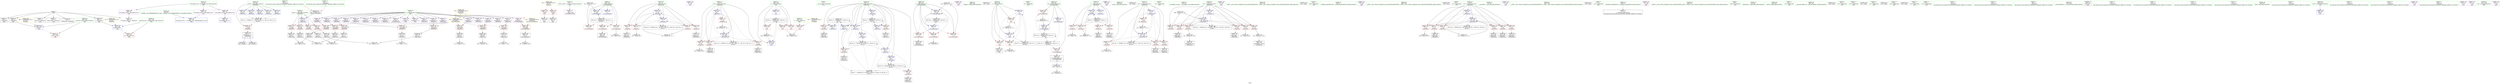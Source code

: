 digraph "SVFG" {
	label="SVFG";

	Node0x55baba93e4e0 [shape=record,color=grey,label="{NodeID: 0\nNullPtr}"];
	Node0x55baba93e4e0 -> Node0x55baba9601c0[style=solid];
	Node0x55baba93e4e0 -> Node0x55baba9602c0[style=solid];
	Node0x55baba93e4e0 -> Node0x55baba960390[style=solid];
	Node0x55baba93e4e0 -> Node0x55baba960460[style=solid];
	Node0x55baba93e4e0 -> Node0x55baba960530[style=solid];
	Node0x55baba93e4e0 -> Node0x55baba960600[style=solid];
	Node0x55baba93e4e0 -> Node0x55baba962e60[style=solid];
	Node0x55baba983ff0 [shape=record,color=black,label="{NodeID: 360\nMR_2V_3 = PHI(MR_2V_7, MR_2V_5, MR_2V_2, MR_2V_6, MR_2V_4, )\npts\{66 \}\n}"];
	Node0x55baba983ff0 -> Node0x55baba9657e0[style=dashed];
	Node0x55baba961c20 [shape=record,color=red,label="{NodeID: 194\n245\<--244\n\<--arrayidx85\n_Z6hasWonc\n}"];
	Node0x55baba961c20 -> Node0x55baba95e460[style=solid];
	Node0x55baba95ed50 [shape=record,color=black,label="{NodeID: 111\n347\<--344\ncall\<--\nmain\n}"];
	Node0x55baba95cfd0 [shape=record,color=green,label="{NodeID: 28\n4\<--6\n_ZStL8__ioinit\<--_ZStL8__ioinit_field_insensitive\nGlob }"];
	Node0x55baba95cfd0 -> Node0x55baba95efc0[style=solid];
	Node0x55baba96f930 [shape=record,color=grey,label="{NodeID: 305\n321 = Binary(320, 127, )\n}"];
	Node0x55baba96f930 -> Node0x55baba96c760[style=solid];
	Node0x55baba963370 [shape=record,color=blue,label="{NodeID: 222\n73\<--126\nj\<--inc\n_Z6hasWonc\n}"];
	Node0x55baba963370 -> Node0x55baba966270[style=dashed];
	Node0x55baba963370 -> Node0x55baba966340[style=dashed];
	Node0x55baba963370 -> Node0x55baba966410[style=dashed];
	Node0x55baba963370 -> Node0x55baba9664e0[style=dashed];
	Node0x55baba963370 -> Node0x55baba9631d0[style=dashed];
	Node0x55baba963370 -> Node0x55baba963370[style=dashed];
	Node0x55baba963370 -> Node0x55baba9849f0[style=dashed];
	Node0x55baba964d90 [shape=record,color=purple,label="{NodeID: 139\n354\<--20\n\<--.str.4\nmain\n}"];
	Node0x55baba95f7f0 [shape=record,color=green,label="{NodeID: 56\n341\<--342\nehselector.slot\<--ehselector.slot_field_insensitive\nmain\n}"];
	Node0x55baba95f7f0 -> Node0x55baba962b90[style=solid];
	Node0x55baba95f7f0 -> Node0x55baba96cc40[style=solid];
	Node0x55baba972330 [shape=record,color=grey,label="{NodeID: 333\n144 = cmp(143, 89, )\n}"];
	Node0x55baba96c900 [shape=record,color=blue,label="{NodeID: 250\n333\<--127\nt\<--\nmain\n}"];
	Node0x55baba96c900 -> Node0x55baba97dcf0[style=dashed];
	Node0x55baba9664e0 [shape=record,color=red,label="{NodeID: 167\n125\<--73\n\<--j\n_Z6hasWonc\n}"];
	Node0x55baba9664e0 -> Node0x55baba970830[style=solid];
	Node0x55baba9610c0 [shape=record,color=black,label="{NodeID: 84\n159\<--158\nconv31\<--\n_Z6hasWonc\n}"];
	Node0x55baba9610c0 -> Node0x55baba970fb0[style=solid];
	Node0x55baba95c590 [shape=record,color=green,label="{NodeID: 1\n7\<--1\n__dso_handle\<--dummyObj\nGlob }"];
	Node0x55baba9844f0 [shape=record,color=black,label="{NodeID: 361\nMR_6V_7 = PHI(MR_6V_18, MR_6V_14, MR_6V_4, MR_6V_18, MR_6V_10, )\npts\{70 \}\n}"];
	Node0x55baba961cf0 [shape=record,color=red,label="{NodeID: 195\n258\<--257\n\<--arrayidx94\n_Z6hasWonc\n}"];
	Node0x55baba961cf0 -> Node0x55baba95e7a0[style=solid];
	Node0x55baba95ee20 [shape=record,color=black,label="{NodeID: 112\n353\<--350\ncall1\<--\nmain\n}"];
	Node0x55baba95d060 [shape=record,color=green,label="{NodeID: 29\n8\<--9\nb\<--b_field_insensitive\nGlob }"];
	Node0x55baba95d060 -> Node0x55baba95f090[style=solid];
	Node0x55baba95d060 -> Node0x55baba963ae0[style=solid];
	Node0x55baba95d060 -> Node0x55baba963bb0[style=solid];
	Node0x55baba95d060 -> Node0x55baba963c80[style=solid];
	Node0x55baba95d060 -> Node0x55baba963d50[style=solid];
	Node0x55baba95d060 -> Node0x55baba963e20[style=solid];
	Node0x55baba95d060 -> Node0x55baba963ef0[style=solid];
	Node0x55baba95d060 -> Node0x55baba963fc0[style=solid];
	Node0x55baba95d060 -> Node0x55baba964090[style=solid];
	Node0x55baba95d060 -> Node0x55baba964160[style=solid];
	Node0x55baba95d060 -> Node0x55baba964230[style=solid];
	Node0x55baba95d060 -> Node0x55baba964300[style=solid];
	Node0x55baba95d060 -> Node0x55baba9643d0[style=solid];
	Node0x55baba95d060 -> Node0x55baba9644a0[style=solid];
	Node0x55baba95d060 -> Node0x55baba964570[style=solid];
	Node0x55baba95d060 -> Node0x55baba964640[style=solid];
	Node0x55baba95d060 -> Node0x55baba964710[style=solid];
	Node0x55baba95d060 -> Node0x55baba9647e0[style=solid];
	Node0x55baba95d060 -> Node0x55baba9648b0[style=solid];
	Node0x55baba95d060 -> Node0x55baba964980[style=solid];
	Node0x55baba967dc0 [shape=record,color=yellow,style=double,label="{NodeID: 389\n39V_1 = ENCHI(MR_39V_0)\npts\{340 \}\nFun[main]}"];
	Node0x55baba967dc0 -> Node0x55baba96cb70[style=dashed];
	Node0x55baba96fab0 [shape=record,color=grey,label="{NodeID: 306\n316 = Binary(315, 127, )\n}"];
	Node0x55baba96fab0 -> Node0x55baba96c690[style=solid];
	Node0x55baba963440 [shape=record,color=blue,label="{NodeID: 223\n65\<--134\nretval\<--\n_Z6hasWonc\n}"];
	Node0x55baba963440 -> Node0x55baba983ff0[style=dashed];
	Node0x55baba964e60 [shape=record,color=purple,label="{NodeID: 140\n373\<--22\n\<--.str.5\nmain\n}"];
	Node0x55baba95f8c0 [shape=record,color=green,label="{NodeID: 57\n348\<--349\nfreopen\<--freopen_field_insensitive\n}"];
	Node0x55baba99cd20 [shape=record,color=black,label="{NodeID: 417\n387 = PHI()\n}"];
	Node0x55baba9724b0 [shape=record,color=grey,label="{NodeID: 334\n217 = cmp(216, 119, )\n}"];
	Node0x55baba96c9d0 [shape=record,color=blue,label="{NodeID: 251\n335\<--85\ni\<--\nmain\n}"];
	Node0x55baba96c9d0 -> Node0x55baba962850[style=dashed];
	Node0x55baba96c9d0 -> Node0x55baba962920[style=dashed];
	Node0x55baba96c9d0 -> Node0x55baba9629f0[style=dashed];
	Node0x55baba96c9d0 -> Node0x55baba96caa0[style=dashed];
	Node0x55baba96c9d0 -> Node0x55baba97e1f0[style=dashed];
	Node0x55baba9665b0 [shape=record,color=red,label="{NodeID: 168\n143\<--75\n\<--j19\n_Z6hasWonc\n}"];
	Node0x55baba9665b0 -> Node0x55baba972330[style=solid];
	Node0x55baba961190 [shape=record,color=black,label="{NodeID: 85\n161\<--160\nconv32\<--\n_Z6hasWonc\n}"];
	Node0x55baba961190 -> Node0x55baba970fb0[style=solid];
	Node0x55baba9390b0 [shape=record,color=green,label="{NodeID: 2\n10\<--1\n.str\<--dummyObj\nGlob }"];
	Node0x55baba9849f0 [shape=record,color=black,label="{NodeID: 362\nMR_10V_6 = PHI(MR_10V_2, MR_10V_2, MR_10V_4, MR_10V_2, MR_10V_2, )\npts\{74 \}\n}"];
	Node0x55baba961dc0 [shape=record,color=red,label="{NodeID: 196\n310\<--282\n\<--ret\n_Z10countEmptyv\n}"];
	Node0x55baba961dc0 -> Node0x55baba96fc30[style=solid];
	Node0x55baba95eef0 [shape=record,color=black,label="{NodeID: 113\n370\<--369\nidxprom\<--\nmain\n}"];
	Node0x55baba95d130 [shape=record,color=green,label="{NodeID: 30\n34\<--38\nllvm.global_ctors\<--llvm.global_ctors_field_insensitive\nGlob }"];
	Node0x55baba95d130 -> Node0x55baba965340[style=solid];
	Node0x55baba95d130 -> Node0x55baba965440[style=solid];
	Node0x55baba95d130 -> Node0x55baba965540[style=solid];
	Node0x55baba967ea0 [shape=record,color=yellow,style=double,label="{NodeID: 390\n41V_1 = ENCHI(MR_41V_0)\npts\{342 \}\nFun[main]}"];
	Node0x55baba967ea0 -> Node0x55baba96cc40[style=dashed];
	Node0x55baba96fc30 [shape=record,color=grey,label="{NodeID: 307\n311 = Binary(310, 127, )\n}"];
	Node0x55baba96fc30 -> Node0x55baba96c5c0[style=solid];
	Node0x55baba963510 [shape=record,color=blue,label="{NodeID: 224\n71\<--138\ni\<--inc17\n_Z6hasWonc\n}"];
	Node0x55baba963510 -> Node0x55baba9808f0[style=dashed];
	Node0x55baba964f30 [shape=record,color=purple,label="{NodeID: 141\n386\<--24\n\<--.str.6\nmain\n}"];
	Node0x55baba95f9c0 [shape=record,color=green,label="{NodeID: 58\n356\<--357\nscanf\<--scanf_field_insensitive\n}"];
	Node0x55baba99ce20 [shape=record,color=black,label="{NodeID: 418\n46 = PHI()\n}"];
	Node0x55baba972630 [shape=record,color=grey,label="{NodeID: 335\n108 = cmp(105, 107, )\n}"];
	Node0x55baba96caa0 [shape=record,color=blue,label="{NodeID: 252\n335\<--377\ni\<--inc\nmain\n}"];
	Node0x55baba96caa0 -> Node0x55baba962850[style=dashed];
	Node0x55baba96caa0 -> Node0x55baba962920[style=dashed];
	Node0x55baba96caa0 -> Node0x55baba9629f0[style=dashed];
	Node0x55baba96caa0 -> Node0x55baba96caa0[style=dashed];
	Node0x55baba96caa0 -> Node0x55baba97e1f0[style=dashed];
	Node0x55baba966680 [shape=record,color=red,label="{NodeID: 169\n155\<--75\n\<--j19\n_Z6hasWonc\n}"];
	Node0x55baba966680 -> Node0x55baba960ff0[style=solid];
	Node0x55baba961260 [shape=record,color=black,label="{NodeID: 86\n165\<--164\nidxprom35\<--\n_Z6hasWonc\n}"];
	Node0x55baba93cf90 [shape=record,color=green,label="{NodeID: 3\n12\<--1\n.str.1\<--dummyObj\nGlob }"];
	Node0x55baba984ef0 [shape=record,color=black,label="{NodeID: 363\nMR_12V_2 = PHI(MR_12V_4, MR_12V_4, MR_12V_1, MR_12V_4, MR_12V_4, )\npts\{76 \}\n}"];
	Node0x55baba961e90 [shape=record,color=red,label="{NodeID: 197\n324\<--282\n\<--ret\n_Z10countEmptyv\n}"];
	Node0x55baba961e90 -> Node0x55baba95ec80[style=solid];
	Node0x55baba95efc0 [shape=record,color=purple,label="{NodeID: 114\n45\<--4\n\<--_ZStL8__ioinit\n__cxx_global_var_init\n}"];
	Node0x55baba95d230 [shape=record,color=green,label="{NodeID: 31\n39\<--40\n__cxx_global_var_init\<--__cxx_global_var_init_field_insensitive\n}"];
	Node0x55baba967f80 [shape=record,color=yellow,style=double,label="{NodeID: 391\n20V_1 = ENCHI(MR_20V_0)\npts\{90000 \}\nFun[main]|{<s0>8|<s1>11|<s2>13}}"];
	Node0x55baba967f80:s0 -> Node0x55baba9887c0[style=dashed,color=red];
	Node0x55baba967f80:s1 -> Node0x55baba9887c0[style=dashed,color=red];
	Node0x55baba967f80:s2 -> Node0x55baba987ed0[style=dashed,color=red];
	Node0x55baba96fdb0 [shape=record,color=grey,label="{NodeID: 308\n266 = Binary(265, 127, )\n}"];
	Node0x55baba96fdb0 -> Node0x55baba96c0e0[style=solid];
	Node0x55baba9635e0 [shape=record,color=blue,label="{NodeID: 225\n75\<--85\nj19\<--\n_Z6hasWonc\n}"];
	Node0x55baba9635e0 -> Node0x55baba9665b0[style=dashed];
	Node0x55baba9635e0 -> Node0x55baba966680[style=dashed];
	Node0x55baba9635e0 -> Node0x55baba966750[style=dashed];
	Node0x55baba9635e0 -> Node0x55baba966820[style=dashed];
	Node0x55baba9635e0 -> Node0x55baba96b990[style=dashed];
	Node0x55baba9635e0 -> Node0x55baba984ef0[style=dashed];
	Node0x55baba965000 [shape=record,color=purple,label="{NodeID: 142\n403\<--26\n\<--.str.7\nmain\n}"];
	Node0x55baba95fac0 [shape=record,color=green,label="{NodeID: 59\n381\<--382\n_ZNSt7__cxx1112basic_stringIcSt11char_traitsIcESaIcEEC1Ev\<--_ZNSt7__cxx1112basic_stringIcSt11char_traitsIcESaIcEEC1Ev_field_insensitive\n}"];
	Node0x55baba99cf20 [shape=record,color=black,label="{NodeID: 419\n422 = PHI()\n}"];
	Node0x55baba97c3f0 [shape=record,color=black,label="{NodeID: 336\nMR_26V_2 = PHI(MR_26V_4, MR_26V_1, )\npts\{287 \}\n}"];
	Node0x55baba97c3f0 -> Node0x55baba96c4f0[style=dashed];
	Node0x55baba96cb70 [shape=record,color=blue,label="{NodeID: 253\n339\<--392\nexn.slot\<--\nmain\n}"];
	Node0x55baba96cb70 -> Node0x55baba962ac0[style=dashed];
	Node0x55baba966750 [shape=record,color=red,label="{NodeID: 170\n167\<--75\n\<--j19\n_Z6hasWonc\n}"];
	Node0x55baba966750 -> Node0x55baba961330[style=solid];
	Node0x55baba961330 [shape=record,color=black,label="{NodeID: 87\n168\<--167\nidxprom37\<--\n_Z6hasWonc\n}"];
	Node0x55baba94b370 [shape=record,color=green,label="{NodeID: 4\n14\<--1\nstdin\<--dummyObj\nGlob }"];
	Node0x55baba9853f0 [shape=record,color=black,label="{NodeID: 364\nMR_14V_2 = PHI(MR_14V_3, MR_14V_3, MR_14V_1, MR_14V_3, MR_14V_5, )\npts\{78 \}\n}"];
	Node0x55baba961f60 [shape=record,color=red,label="{NodeID: 198\n291\<--284\n\<--i\n_Z10countEmptyv\n}"];
	Node0x55baba961f60 -> Node0x55baba971130[style=solid];
	Node0x55baba95f090 [shape=record,color=purple,label="{NodeID: 115\n100\<--8\narrayidx\<--b\n_Z6hasWonc\n}"];
	Node0x55baba95d330 [shape=record,color=green,label="{NodeID: 32\n43\<--44\n_ZNSt8ios_base4InitC1Ev\<--_ZNSt8ios_base4InitC1Ev_field_insensitive\n}"];
	Node0x55baba96ff30 [shape=record,color=grey,label="{NodeID: 309\n241 = Binary(242, 240, )\n}"];
	Node0x55baba96ff30 -> Node0x55baba95e390[style=solid];
	Node0x55baba9636b0 [shape=record,color=blue,label="{NodeID: 226\n69\<--92\nok\<--\n_Z6hasWonc\n}"];
	Node0x55baba9636b0 -> Node0x55baba9830f0[style=dashed];
	Node0x55baba9650d0 [shape=record,color=purple,label="{NodeID: 143\n409\<--28\n\<--.str.8\nmain\n}"];
	Node0x55baba95fbc0 [shape=record,color=green,label="{NodeID: 60\n388\<--389\n_ZNSt7__cxx1112basic_stringIcSt11char_traitsIcESaIcEEaSEPKc\<--_ZNSt7__cxx1112basic_stringIcSt11char_traitsIcESaIcEEaSEPKc_field_insensitive\n}"];
	Node0x55baba99d020 [shape=record,color=black,label="{NodeID: 420\n355 = PHI()\n}"];
	Node0x55baba97c8f0 [shape=record,color=black,label="{NodeID: 337\nMR_22V_3 = PHI(MR_22V_4, MR_22V_2, )\npts\{283 \}\n}"];
	Node0x55baba97c8f0 -> Node0x55baba961e90[style=dashed];
	Node0x55baba97c8f0 -> Node0x55baba97ebf0[style=dashed];
	Node0x55baba96cc40 [shape=record,color=blue,label="{NodeID: 254\n341\<--394\nehselector.slot\<--\nmain\n}"];
	Node0x55baba96cc40 -> Node0x55baba962b90[style=dashed];
	Node0x55baba966820 [shape=record,color=red,label="{NodeID: 171\n187\<--75\n\<--j19\n_Z6hasWonc\n}"];
	Node0x55baba966820 -> Node0x55baba96f7b0[style=solid];
	Node0x55baba961400 [shape=record,color=black,label="{NodeID: 88\n171\<--170\nconv39\<--\n_Z6hasWonc\n}"];
	Node0x55baba961400 -> Node0x55baba9712b0[style=solid];
	Node0x55baba93f3e0 [shape=record,color=green,label="{NodeID: 5\n15\<--1\n.str.2\<--dummyObj\nGlob }"];
	Node0x55baba9858f0 [shape=record,color=black,label="{NodeID: 365\nMR_16V_2 = PHI(MR_16V_4, MR_16V_4, MR_16V_1, MR_16V_4, MR_16V_1, )\npts\{80 \}\n}"];
	Node0x55baba962030 [shape=record,color=red,label="{NodeID: 199\n299\<--284\n\<--i\n_Z10countEmptyv\n}"];
	Node0x55baba962030 -> Node0x55baba95ea10[style=solid];
	Node0x55baba963ae0 [shape=record,color=purple,label="{NodeID: 116\n103\<--8\narrayidx5\<--b\n_Z6hasWonc\n}"];
	Node0x55baba963ae0 -> Node0x55baba9675f0[style=solid];
	Node0x55baba95d430 [shape=record,color=green,label="{NodeID: 33\n49\<--50\n__cxa_atexit\<--__cxa_atexit_field_insensitive\n}"];
	Node0x55baba9700b0 [shape=record,color=grey,label="{NodeID: 310\n255 = Binary(242, 254, )\n}"];
	Node0x55baba9700b0 -> Node0x55baba95e6d0[style=solid];
	Node0x55baba963780 [shape=record,color=blue,label="{NodeID: 227\n77\<--85\ni23\<--\n_Z6hasWonc\n}"];
	Node0x55baba963780 -> Node0x55baba9668f0[style=dashed];
	Node0x55baba963780 -> Node0x55baba9669c0[style=dashed];
	Node0x55baba963780 -> Node0x55baba966a90[style=dashed];
	Node0x55baba963780 -> Node0x55baba966b60[style=dashed];
	Node0x55baba963780 -> Node0x55baba963780[style=dashed];
	Node0x55baba963780 -> Node0x55baba963920[style=dashed];
	Node0x55baba963780 -> Node0x55baba9853f0[style=dashed];
	Node0x55baba9651a0 [shape=record,color=purple,label="{NodeID: 144\n412\<--30\n\<--.str.9\nmain\n}"];
	Node0x55baba95fcc0 [shape=record,color=green,label="{NodeID: 61\n397\<--398\n_ZNSt7__cxx1112basic_stringIcSt11char_traitsIcESaIcEED1Ev\<--_ZNSt7__cxx1112basic_stringIcSt11char_traitsIcESaIcEED1Ev_field_insensitive\n}"];
	Node0x55baba99d120 [shape=record,color=black,label="{NodeID: 421\n374 = PHI()\n}"];
	Node0x55baba97cdf0 [shape=record,color=black,label="{NodeID: 338\nMR_24V_3 = PHI(MR_24V_4, MR_24V_2, )\npts\{285 \}\n}"];
	Node0x55baba97cdf0 -> Node0x55baba961f60[style=dashed];
	Node0x55baba97cdf0 -> Node0x55baba962030[style=dashed];
	Node0x55baba97cdf0 -> Node0x55baba962100[style=dashed];
	Node0x55baba97cdf0 -> Node0x55baba96c760[style=dashed];
	Node0x55baba96cd10 [shape=record,color=blue,label="{NodeID: 255\n333\<--428\nt\<--inc31\nmain\n}"];
	Node0x55baba96cd10 -> Node0x55baba97dcf0[style=dashed];
	Node0x55baba9668f0 [shape=record,color=red,label="{NodeID: 172\n149\<--77\n\<--i23\n_Z6hasWonc\n}"];
	Node0x55baba9668f0 -> Node0x55baba971a30[style=solid];
	Node0x55baba9614d0 [shape=record,color=black,label="{NodeID: 89\n182\<--181\ntobool46\<--\n_Z6hasWonc\n}"];
	Node0x55baba9394c0 [shape=record,color=green,label="{NodeID: 6\n17\<--1\n.str.3\<--dummyObj\nGlob }"];
	Node0x55baba985df0 [shape=record,color=black,label="{NodeID: 366\nMR_18V_2 = PHI(MR_18V_4, MR_18V_1, MR_18V_1, MR_18V_4, MR_18V_1, )\npts\{82 \}\n}"];
	Node0x55baba962100 [shape=record,color=red,label="{NodeID: 200\n320\<--284\n\<--i\n_Z10countEmptyv\n}"];
	Node0x55baba962100 -> Node0x55baba96f930[style=solid];
	Node0x55baba963bb0 [shape=record,color=purple,label="{NodeID: 117\n112\<--8\narrayidx9\<--b\n_Z6hasWonc\n}"];
	Node0x55baba95d530 [shape=record,color=green,label="{NodeID: 34\n48\<--54\n_ZNSt8ios_base4InitD1Ev\<--_ZNSt8ios_base4InitD1Ev_field_insensitive\n}"];
	Node0x55baba95d530 -> Node0x55baba9606d0[style=solid];
	Node0x55baba970230 [shape=record,color=grey,label="{NodeID: 311\n377 = Binary(376, 127, )\n}"];
	Node0x55baba970230 -> Node0x55baba96caa0[style=solid];
	Node0x55baba963850 [shape=record,color=blue,label="{NodeID: 228\n69\<--122\nok\<--\n_Z6hasWonc\n}"];
	Node0x55baba963850 -> Node0x55baba9830f0[style=dashed];
	Node0x55baba965270 [shape=record,color=purple,label="{NodeID: 145\n421\<--32\n\<--.str.10\nmain\n}"];
	Node0x55baba95fdc0 [shape=record,color=green,label="{NodeID: 62\n419\<--420\n_ZNKSt7__cxx1112basic_stringIcSt11char_traitsIcESaIcEE5c_strEv\<--_ZNKSt7__cxx1112basic_stringIcSt11char_traitsIcESaIcEE5c_strEv_field_insensitive\n}"];
	Node0x55baba99d220 [shape=record,color=black,label="{NodeID: 422\n383 = PHI(63, )\n}"];
	Node0x55baba9669c0 [shape=record,color=red,label="{NodeID: 173\n152\<--77\n\<--i23\n_Z6hasWonc\n}"];
	Node0x55baba9669c0 -> Node0x55baba960f20[style=solid];
	Node0x55baba9615a0 [shape=record,color=black,label="{NodeID: 90\n198\<--197\nidxprom56\<--\n_Z6hasWonc\n}"];
	Node0x55baba93d440 [shape=record,color=green,label="{NodeID: 7\n19\<--1\nstdout\<--dummyObj\nGlob }"];
	Node0x55baba9621d0 [shape=record,color=red,label="{NodeID: 201\n296\<--286\n\<--j\n_Z10countEmptyv\n}"];
	Node0x55baba9621d0 -> Node0x55baba970e30[style=solid];
	Node0x55baba963c80 [shape=record,color=purple,label="{NodeID: 118\n115\<--8\narrayidx11\<--b\n_Z6hasWonc\n}"];
	Node0x55baba963c80 -> Node0x55baba9676c0[style=solid];
	Node0x55baba95d630 [shape=record,color=green,label="{NodeID: 35\n61\<--62\n_Z6hasWonc\<--_Z6hasWonc_field_insensitive\n}"];
	Node0x55baba9703b0 [shape=record,color=grey,label="{NodeID: 312\n223 = Binary(222, 127, )\n}"];
	Node0x55baba9703b0 -> Node0x55baba96bcd0[style=solid];
	Node0x55baba963920 [shape=record,color=blue,label="{NodeID: 229\n77\<--178\ni23\<--inc44\n_Z6hasWonc\n}"];
	Node0x55baba963920 -> Node0x55baba9668f0[style=dashed];
	Node0x55baba963920 -> Node0x55baba9669c0[style=dashed];
	Node0x55baba963920 -> Node0x55baba966a90[style=dashed];
	Node0x55baba963920 -> Node0x55baba966b60[style=dashed];
	Node0x55baba963920 -> Node0x55baba963780[style=dashed];
	Node0x55baba963920 -> Node0x55baba963920[style=dashed];
	Node0x55baba963920 -> Node0x55baba9853f0[style=dashed];
	Node0x55baba965340 [shape=record,color=purple,label="{NodeID: 146\n464\<--34\nllvm.global_ctors_0\<--llvm.global_ctors\nGlob }"];
	Node0x55baba965340 -> Node0x55baba962c60[style=solid];
	Node0x55baba95fec0 [shape=record,color=green,label="{NodeID: 63\n423\<--424\nprintf\<--printf_field_insensitive\n}"];
	Node0x55baba99d380 [shape=record,color=black,label="{NodeID: 423\n400 = PHI(63, )\n}"];
	Node0x55baba966a90 [shape=record,color=red,label="{NodeID: 174\n164\<--77\n\<--i23\n_Z6hasWonc\n}"];
	Node0x55baba966a90 -> Node0x55baba961260[style=solid];
	Node0x55baba961670 [shape=record,color=black,label="{NodeID: 91\n201\<--200\nidxprom58\<--\n_Z6hasWonc\n}"];
	Node0x55baba93e960 [shape=record,color=green,label="{NodeID: 8\n20\<--1\n.str.4\<--dummyObj\nGlob }"];
	Node0x55baba9622a0 [shape=record,color=red,label="{NodeID: 202\n302\<--286\n\<--j\n_Z10countEmptyv\n}"];
	Node0x55baba9622a0 -> Node0x55baba95eae0[style=solid];
	Node0x55baba963d50 [shape=record,color=purple,label="{NodeID: 119\n154\<--8\narrayidx28\<--b\n_Z6hasWonc\n}"];
	Node0x55baba95d730 [shape=record,color=green,label="{NodeID: 36\n65\<--66\nretval\<--retval_field_insensitive\n_Z6hasWonc\n}"];
	Node0x55baba95d730 -> Node0x55baba9657e0[style=solid];
	Node0x55baba95d730 -> Node0x55baba963440[style=solid];
	Node0x55baba95d730 -> Node0x55baba9639f0[style=solid];
	Node0x55baba95d730 -> Node0x55baba96bda0[style=solid];
	Node0x55baba95d730 -> Node0x55baba96c1b0[style=solid];
	Node0x55baba95d730 -> Node0x55baba96c280[style=solid];
	Node0x55baba970530 [shape=record,color=grey,label="{NodeID: 313\n428 = Binary(427, 127, )\n}"];
	Node0x55baba970530 -> Node0x55baba96cd10[style=solid];
	Node0x55baba9639f0 [shape=record,color=blue,label="{NodeID: 230\n65\<--134\nretval\<--\n_Z6hasWonc\n}"];
	Node0x55baba9639f0 -> Node0x55baba983ff0[style=dashed];
	Node0x55baba965440 [shape=record,color=purple,label="{NodeID: 147\n465\<--34\nllvm.global_ctors_1\<--llvm.global_ctors\nGlob }"];
	Node0x55baba965440 -> Node0x55baba962d60[style=solid];
	Node0x55baba95ffc0 [shape=record,color=green,label="{NodeID: 64\n446\<--447\n__gxx_personality_v0\<--__gxx_personality_v0_field_insensitive\n}"];
	Node0x55baba99d480 [shape=record,color=black,label="{NodeID: 424\n404 = PHI()\n}"];
	Node0x55baba97dcf0 [shape=record,color=black,label="{NodeID: 341\nMR_35V_3 = PHI(MR_35V_4, MR_35V_2, )\npts\{334 \}\n}"];
	Node0x55baba97dcf0 -> Node0x55baba9625e0[style=dashed];
	Node0x55baba97dcf0 -> Node0x55baba9626b0[style=dashed];
	Node0x55baba97dcf0 -> Node0x55baba962780[style=dashed];
	Node0x55baba97dcf0 -> Node0x55baba96cd10[style=dashed];
	Node0x55baba966b60 [shape=record,color=red,label="{NodeID: 175\n177\<--77\n\<--i23\n_Z6hasWonc\n}"];
	Node0x55baba966b60 -> Node0x55baba96f630[style=solid];
	Node0x55baba961740 [shape=record,color=black,label="{NodeID: 92\n204\<--203\nconv60\<--\n_Z6hasWonc\n}"];
	Node0x55baba961740 -> Node0x55baba9709b0[style=solid];
	Node0x55baba939340 [shape=record,color=green,label="{NodeID: 9\n22\<--1\n.str.5\<--dummyObj\nGlob }"];
	Node0x55baba962370 [shape=record,color=red,label="{NodeID: 203\n315\<--286\n\<--j\n_Z10countEmptyv\n}"];
	Node0x55baba962370 -> Node0x55baba96fab0[style=solid];
	Node0x55baba963e20 [shape=record,color=purple,label="{NodeID: 120\n157\<--8\narrayidx30\<--b\n_Z6hasWonc\n}"];
	Node0x55baba963e20 -> Node0x55baba967790[style=solid];
	Node0x55baba95d800 [shape=record,color=green,label="{NodeID: 37\n67\<--68\np.addr\<--p.addr_field_insensitive\n_Z6hasWonc\n}"];
	Node0x55baba95d800 -> Node0x55baba9658b0[style=solid];
	Node0x55baba95d800 -> Node0x55baba965980[style=solid];
	Node0x55baba95d800 -> Node0x55baba965a50[style=solid];
	Node0x55baba95d800 -> Node0x55baba965b20[style=solid];
	Node0x55baba95d800 -> Node0x55baba962f60[style=solid];
	Node0x55baba9706b0 [shape=record,color=grey,label="{NodeID: 314\n138 = Binary(137, 127, )\n}"];
	Node0x55baba9706b0 -> Node0x55baba963510[style=solid];
	Node0x55baba96b990 [shape=record,color=blue,label="{NodeID: 231\n75\<--188\nj19\<--inc50\n_Z6hasWonc\n}"];
	Node0x55baba96b990 -> Node0x55baba9665b0[style=dashed];
	Node0x55baba96b990 -> Node0x55baba966680[style=dashed];
	Node0x55baba96b990 -> Node0x55baba966750[style=dashed];
	Node0x55baba96b990 -> Node0x55baba966820[style=dashed];
	Node0x55baba96b990 -> Node0x55baba96b990[style=dashed];
	Node0x55baba96b990 -> Node0x55baba984ef0[style=dashed];
	Node0x55baba965540 [shape=record,color=purple,label="{NodeID: 148\n466\<--34\nllvm.global_ctors_2\<--llvm.global_ctors\nGlob }"];
	Node0x55baba965540 -> Node0x55baba962e60[style=solid];
	Node0x55baba9600c0 [shape=record,color=green,label="{NodeID: 65\n36\<--460\n_GLOBAL__sub_I_Balajiganapathi_0_0.cpp\<--_GLOBAL__sub_I_Balajiganapathi_0_0.cpp_field_insensitive\n}"];
	Node0x55baba9600c0 -> Node0x55baba962d60[style=solid];
	Node0x55baba99d550 [shape=record,color=black,label="{NodeID: 425\n406 = PHI(281, )\n}"];
	Node0x55baba99d550 -> Node0x55baba971bb0[style=solid];
	Node0x55baba97e1f0 [shape=record,color=black,label="{NodeID: 342\nMR_37V_2 = PHI(MR_37V_4, MR_37V_1, )\npts\{336 \}\n}"];
	Node0x55baba97e1f0 -> Node0x55baba96c9d0[style=dashed];
	Node0x55baba966c30 [shape=record,color=red,label="{NodeID: 176\n194\<--79\n\<--i52\n_Z6hasWonc\n}"];
	Node0x55baba966c30 -> Node0x55baba970cb0[style=solid];
	Node0x55baba961810 [shape=record,color=black,label="{NodeID: 93\n206\<--205\nconv61\<--\n_Z6hasWonc\n}"];
	Node0x55baba961810 -> Node0x55baba9709b0[style=solid];
	Node0x55baba9393d0 [shape=record,color=green,label="{NodeID: 10\n24\<--1\n.str.6\<--dummyObj\nGlob }"];
	Node0x55baba962440 [shape=record,color=red,label="{NodeID: 204\n305\<--304\n\<--arrayidx5\n_Z10countEmptyv\n}"];
	Node0x55baba962440 -> Node0x55baba95ebb0[style=solid];
	Node0x55baba963ef0 [shape=record,color=purple,label="{NodeID: 121\n166\<--8\narrayidx36\<--b\n_Z6hasWonc\n}"];
	Node0x55baba95d8d0 [shape=record,color=green,label="{NodeID: 38\n69\<--70\nok\<--ok_field_insensitive\n_Z6hasWonc\n}"];
	Node0x55baba95d8d0 -> Node0x55baba965bf0[style=solid];
	Node0x55baba95d8d0 -> Node0x55baba965cc0[style=solid];
	Node0x55baba95d8d0 -> Node0x55baba965d90[style=solid];
	Node0x55baba95d8d0 -> Node0x55baba965e60[style=solid];
	Node0x55baba95d8d0 -> Node0x55baba963100[style=solid];
	Node0x55baba95d8d0 -> Node0x55baba9632a0[style=solid];
	Node0x55baba95d8d0 -> Node0x55baba9636b0[style=solid];
	Node0x55baba95d8d0 -> Node0x55baba963850[style=solid];
	Node0x55baba95d8d0 -> Node0x55baba96ba60[style=solid];
	Node0x55baba95d8d0 -> Node0x55baba96bc00[style=solid];
	Node0x55baba95d8d0 -> Node0x55baba96be70[style=solid];
	Node0x55baba95d8d0 -> Node0x55baba96c010[style=solid];
	Node0x55baba970830 [shape=record,color=grey,label="{NodeID: 315\n126 = Binary(125, 127, )\n}"];
	Node0x55baba970830 -> Node0x55baba963370[style=solid];
	Node0x55baba96ba60 [shape=record,color=blue,label="{NodeID: 232\n69\<--92\nok\<--\n_Z6hasWonc\n}"];
	Node0x55baba96ba60 -> Node0x55baba965d90[style=dashed];
	Node0x55baba96ba60 -> Node0x55baba96bc00[style=dashed];
	Node0x55baba96ba60 -> Node0x55baba96be70[style=dashed];
	Node0x55baba96ba60 -> Node0x55baba983af0[style=dashed];
	Node0x55baba96ba60 -> Node0x55baba9844f0[style=dashed];
	Node0x55baba965640 [shape=record,color=red,label="{NodeID: 149\n344\<--14\n\<--stdin\nmain\n}"];
	Node0x55baba965640 -> Node0x55baba95ed50[style=solid];
	Node0x55baba9601c0 [shape=record,color=black,label="{NodeID: 66\n2\<--3\ndummyVal\<--dummyVal\n}"];
	Node0x55baba99d750 [shape=record,color=black,label="{NodeID: 426\n410 = PHI()\n}"];
	Node0x55baba966d00 [shape=record,color=red,label="{NodeID: 177\n197\<--79\n\<--i52\n_Z6hasWonc\n}"];
	Node0x55baba966d00 -> Node0x55baba9615a0[style=solid];
	Node0x55baba9618e0 [shape=record,color=black,label="{NodeID: 94\n210\<--209\nidxprom64\<--\n_Z6hasWonc\n}"];
	Node0x55baba93f560 [shape=record,color=green,label="{NodeID: 11\n26\<--1\n.str.7\<--dummyObj\nGlob }"];
	Node0x55baba962510 [shape=record,color=red,label="{NodeID: 205\n361\<--331\n\<--T\nmain\n}"];
	Node0x55baba962510 -> Node0x55baba972030[style=solid];
	Node0x55baba963fc0 [shape=record,color=purple,label="{NodeID: 122\n169\<--8\narrayidx38\<--b\n_Z6hasWonc\n}"];
	Node0x55baba963fc0 -> Node0x55baba967860[style=solid];
	Node0x55baba95d9a0 [shape=record,color=green,label="{NodeID: 39\n71\<--72\ni\<--i_field_insensitive\n_Z6hasWonc\n}"];
	Node0x55baba95d9a0 -> Node0x55baba965f30[style=solid];
	Node0x55baba95d9a0 -> Node0x55baba966000[style=solid];
	Node0x55baba95d9a0 -> Node0x55baba9660d0[style=solid];
	Node0x55baba95d9a0 -> Node0x55baba9661a0[style=solid];
	Node0x55baba95d9a0 -> Node0x55baba963030[style=solid];
	Node0x55baba95d9a0 -> Node0x55baba963510[style=solid];
	Node0x55baba9709b0 [shape=record,color=grey,label="{NodeID: 316\n207 = cmp(204, 206, )\n}"];
	Node0x55baba96bb30 [shape=record,color=blue,label="{NodeID: 233\n79\<--85\ni52\<--\n_Z6hasWonc\n}"];
	Node0x55baba96bb30 -> Node0x55baba966c30[style=dashed];
	Node0x55baba96bb30 -> Node0x55baba966d00[style=dashed];
	Node0x55baba96bb30 -> Node0x55baba966dd0[style=dashed];
	Node0x55baba96bb30 -> Node0x55baba966ea0[style=dashed];
	Node0x55baba96bb30 -> Node0x55baba966f70[style=dashed];
	Node0x55baba96bb30 -> Node0x55baba967040[style=dashed];
	Node0x55baba96bb30 -> Node0x55baba96bcd0[style=dashed];
	Node0x55baba96bb30 -> Node0x55baba9858f0[style=dashed];
	Node0x55baba965710 [shape=record,color=red,label="{NodeID: 150\n350\<--19\n\<--stdout\nmain\n}"];
	Node0x55baba965710 -> Node0x55baba95ee20[style=solid];
	Node0x55baba9602c0 [shape=record,color=black,label="{NodeID: 67\n391\<--3\n\<--dummyVal\nmain\n}"];
	Node0x55baba99d820 [shape=record,color=black,label="{NodeID: 427\n413 = PHI()\n}"];
	Node0x55baba97ebf0 [shape=record,color=black,label="{NodeID: 344\nMR_22V_4 = PHI(MR_22V_6, MR_22V_3, )\npts\{283 \}\n}"];
	Node0x55baba97ebf0 -> Node0x55baba961dc0[style=dashed];
	Node0x55baba97ebf0 -> Node0x55baba96c5c0[style=dashed];
	Node0x55baba97ebf0 -> Node0x55baba97c8f0[style=dashed];
	Node0x55baba97ebf0 -> Node0x55baba97ebf0[style=dashed];
	Node0x55baba966dd0 [shape=record,color=red,label="{NodeID: 178\n200\<--79\n\<--i52\n_Z6hasWonc\n}"];
	Node0x55baba966dd0 -> Node0x55baba961670[style=solid];
	Node0x55baba9619b0 [shape=record,color=black,label="{NodeID: 95\n213\<--212\nidxprom66\<--\n_Z6hasWonc\n}"];
	Node0x55baba93eff0 [shape=record,color=green,label="{NodeID: 12\n28\<--1\n.str.8\<--dummyObj\nGlob }"];
	Node0x55baba9625e0 [shape=record,color=red,label="{NodeID: 206\n360\<--333\n\<--t\nmain\n}"];
	Node0x55baba9625e0 -> Node0x55baba972030[style=solid];
	Node0x55baba964090 [shape=record,color=purple,label="{NodeID: 123\n199\<--8\narrayidx57\<--b\n_Z6hasWonc\n}"];
	Node0x55baba95da70 [shape=record,color=green,label="{NodeID: 40\n73\<--74\nj\<--j_field_insensitive\n_Z6hasWonc\n}"];
	Node0x55baba95da70 -> Node0x55baba966270[style=solid];
	Node0x55baba95da70 -> Node0x55baba966340[style=solid];
	Node0x55baba95da70 -> Node0x55baba966410[style=solid];
	Node0x55baba95da70 -> Node0x55baba9664e0[style=solid];
	Node0x55baba95da70 -> Node0x55baba9631d0[style=solid];
	Node0x55baba95da70 -> Node0x55baba963370[style=solid];
	Node0x55baba970b30 [shape=record,color=grey,label="{NodeID: 317\n307 = cmp(306, 308, )\n}"];
	Node0x55baba96bc00 [shape=record,color=blue,label="{NodeID: 234\n69\<--122\nok\<--\n_Z6hasWonc\n}"];
	Node0x55baba96bc00 -> Node0x55baba983af0[style=dashed];
	Node0x55baba9657e0 [shape=record,color=red,label="{NodeID: 151\n277\<--65\n\<--retval\n_Z6hasWonc\n}"];
	Node0x55baba9657e0 -> Node0x55baba95e940[style=solid];
	Node0x55baba960390 [shape=record,color=black,label="{NodeID: 68\n392\<--3\n\<--dummyVal\nmain\n}"];
	Node0x55baba960390 -> Node0x55baba96cb70[style=solid];
	Node0x55baba99d8f0 [shape=record,color=black,label="{NodeID: 428\n418 = PHI()\n}"];
	Node0x55baba966ea0 [shape=record,color=red,label="{NodeID: 179\n209\<--79\n\<--i52\n_Z6hasWonc\n}"];
	Node0x55baba966ea0 -> Node0x55baba9618e0[style=solid];
	Node0x55baba95e120 [shape=record,color=black,label="{NodeID: 96\n216\<--215\nconv68\<--\n_Z6hasWonc\n}"];
	Node0x55baba95e120 -> Node0x55baba9724b0[style=solid];
	Node0x55baba93dfc0 [shape=record,color=green,label="{NodeID: 13\n30\<--1\n.str.9\<--dummyObj\nGlob }"];
	Node0x55baba987ed0 [shape=record,color=yellow,style=double,label="{NodeID: 373\n20V_1 = ENCHI(MR_20V_0)\npts\{90000 \}\nFun[_Z10countEmptyv]}"];
	Node0x55baba987ed0 -> Node0x55baba962440[style=dashed];
	Node0x55baba9626b0 [shape=record,color=red,label="{NodeID: 207\n417\<--333\n\<--t\nmain\n}"];
	Node0x55baba964160 [shape=record,color=purple,label="{NodeID: 124\n202\<--8\narrayidx59\<--b\n_Z6hasWonc\n}"];
	Node0x55baba964160 -> Node0x55baba961a80[style=solid];
	Node0x55baba95db40 [shape=record,color=green,label="{NodeID: 41\n75\<--76\nj19\<--j19_field_insensitive\n_Z6hasWonc\n}"];
	Node0x55baba95db40 -> Node0x55baba9665b0[style=solid];
	Node0x55baba95db40 -> Node0x55baba966680[style=solid];
	Node0x55baba95db40 -> Node0x55baba966750[style=solid];
	Node0x55baba95db40 -> Node0x55baba966820[style=solid];
	Node0x55baba95db40 -> Node0x55baba9635e0[style=solid];
	Node0x55baba95db40 -> Node0x55baba96b990[style=solid];
	Node0x55baba970cb0 [shape=record,color=grey,label="{NodeID: 318\n195 = cmp(194, 89, )\n}"];
	Node0x55baba96bcd0 [shape=record,color=blue,label="{NodeID: 235\n79\<--223\ni52\<--inc73\n_Z6hasWonc\n}"];
	Node0x55baba96bcd0 -> Node0x55baba966c30[style=dashed];
	Node0x55baba96bcd0 -> Node0x55baba966d00[style=dashed];
	Node0x55baba96bcd0 -> Node0x55baba966dd0[style=dashed];
	Node0x55baba96bcd0 -> Node0x55baba966ea0[style=dashed];
	Node0x55baba96bcd0 -> Node0x55baba966f70[style=dashed];
	Node0x55baba96bcd0 -> Node0x55baba967040[style=dashed];
	Node0x55baba96bcd0 -> Node0x55baba96bcd0[style=dashed];
	Node0x55baba96bcd0 -> Node0x55baba9858f0[style=dashed];
	Node0x55baba9658b0 [shape=record,color=red,label="{NodeID: 152\n106\<--67\n\<--p.addr\n_Z6hasWonc\n}"];
	Node0x55baba9658b0 -> Node0x55baba960b10[style=solid];
	Node0x55baba960460 [shape=record,color=black,label="{NodeID: 69\n394\<--3\n\<--dummyVal\nmain\n}"];
	Node0x55baba960460 -> Node0x55baba96cc40[style=solid];
	Node0x55baba99d9c0 [shape=record,color=black,label="{NodeID: 429\n64 = PHI(384, 401, )\n0th arg _Z6hasWonc }"];
	Node0x55baba99d9c0 -> Node0x55baba962f60[style=solid];
	Node0x55baba966f70 [shape=record,color=red,label="{NodeID: 180\n212\<--79\n\<--i52\n_Z6hasWonc\n}"];
	Node0x55baba966f70 -> Node0x55baba9619b0[style=solid];
	Node0x55baba95e1f0 [shape=record,color=black,label="{NodeID: 97\n227\<--226\ntobool75\<--\n_Z6hasWonc\n}"];
	Node0x55baba93e090 [shape=record,color=green,label="{NodeID: 14\n32\<--1\n.str.10\<--dummyObj\nGlob }"];
	Node0x55baba962780 [shape=record,color=red,label="{NodeID: 208\n427\<--333\n\<--t\nmain\n}"];
	Node0x55baba962780 -> Node0x55baba970530[style=solid];
	Node0x55baba964230 [shape=record,color=purple,label="{NodeID: 125\n211\<--8\narrayidx65\<--b\n_Z6hasWonc\n}"];
	Node0x55baba95dc10 [shape=record,color=green,label="{NodeID: 42\n77\<--78\ni23\<--i23_field_insensitive\n_Z6hasWonc\n}"];
	Node0x55baba95dc10 -> Node0x55baba9668f0[style=solid];
	Node0x55baba95dc10 -> Node0x55baba9669c0[style=solid];
	Node0x55baba95dc10 -> Node0x55baba966a90[style=solid];
	Node0x55baba95dc10 -> Node0x55baba966b60[style=solid];
	Node0x55baba95dc10 -> Node0x55baba963780[style=solid];
	Node0x55baba95dc10 -> Node0x55baba963920[style=solid];
	Node0x55baba970e30 [shape=record,color=grey,label="{NodeID: 319\n297 = cmp(296, 89, )\n}"];
	Node0x55baba96bda0 [shape=record,color=blue,label="{NodeID: 236\n65\<--134\nretval\<--\n_Z6hasWonc\n}"];
	Node0x55baba96bda0 -> Node0x55baba983ff0[style=dashed];
	Node0x55baba965980 [shape=record,color=red,label="{NodeID: 153\n160\<--67\n\<--p.addr\n_Z6hasWonc\n}"];
	Node0x55baba965980 -> Node0x55baba961190[style=solid];
	Node0x55baba960530 [shape=record,color=black,label="{NodeID: 70\n434\<--3\nlpad.val\<--dummyVal\nmain\n}"];
	Node0x55baba967040 [shape=record,color=red,label="{NodeID: 181\n222\<--79\n\<--i52\n_Z6hasWonc\n}"];
	Node0x55baba967040 -> Node0x55baba9703b0[style=solid];
	Node0x55baba95e2c0 [shape=record,color=black,label="{NodeID: 98\n238\<--237\nidxprom82\<--\n_Z6hasWonc\n}"];
	Node0x55baba93e700 [shape=record,color=green,label="{NodeID: 15\n35\<--1\n\<--dummyObj\nCan only get source location for instruction, argument, global var or function.}"];
	Node0x55baba962850 [shape=record,color=red,label="{NodeID: 209\n366\<--335\n\<--i\nmain\n}"];
	Node0x55baba962850 -> Node0x55baba971eb0[style=solid];
	Node0x55baba964300 [shape=record,color=purple,label="{NodeID: 126\n214\<--8\narrayidx67\<--b\n_Z6hasWonc\n}"];
	Node0x55baba964300 -> Node0x55baba961b50[style=solid];
	Node0x55baba95dce0 [shape=record,color=green,label="{NodeID: 43\n79\<--80\ni52\<--i52_field_insensitive\n_Z6hasWonc\n}"];
	Node0x55baba95dce0 -> Node0x55baba966c30[style=solid];
	Node0x55baba95dce0 -> Node0x55baba966d00[style=solid];
	Node0x55baba95dce0 -> Node0x55baba966dd0[style=solid];
	Node0x55baba95dce0 -> Node0x55baba966ea0[style=solid];
	Node0x55baba95dce0 -> Node0x55baba966f70[style=solid];
	Node0x55baba95dce0 -> Node0x55baba967040[style=solid];
	Node0x55baba95dce0 -> Node0x55baba96bb30[style=solid];
	Node0x55baba95dce0 -> Node0x55baba96bcd0[style=solid];
	Node0x55baba970fb0 [shape=record,color=grey,label="{NodeID: 320\n162 = cmp(159, 161, )\n}"];
	Node0x55baba96be70 [shape=record,color=blue,label="{NodeID: 237\n69\<--92\nok\<--\n_Z6hasWonc\n}"];
	Node0x55baba96be70 -> Node0x55baba965e60[style=dashed];
	Node0x55baba96be70 -> Node0x55baba96c010[style=dashed];
	Node0x55baba96be70 -> Node0x55baba9821f0[style=dashed];
	Node0x55baba96be70 -> Node0x55baba9844f0[style=dashed];
	Node0x55baba965a50 [shape=record,color=red,label="{NodeID: 154\n205\<--67\n\<--p.addr\n_Z6hasWonc\n}"];
	Node0x55baba965a50 -> Node0x55baba961810[style=solid];
	Node0x55baba960600 [shape=record,color=black,label="{NodeID: 71\n435\<--3\nlpad.val33\<--dummyVal\nmain\n}"];
	Node0x55baba967110 [shape=record,color=red,label="{NodeID: 182\n234\<--81\n\<--i78\n_Z6hasWonc\n}"];
	Node0x55baba967110 -> Node0x55baba9721b0[style=solid];
	Node0x55baba95e390 [shape=record,color=black,label="{NodeID: 99\n243\<--241\nidxprom84\<--sub\n_Z6hasWonc\n}"];
	Node0x55baba93e7d0 [shape=record,color=green,label="{NodeID: 16\n85\<--1\n\<--dummyObj\nCan only get source location for instruction, argument, global var or function.}"];
	Node0x55baba962920 [shape=record,color=red,label="{NodeID: 210\n369\<--335\n\<--i\nmain\n}"];
	Node0x55baba962920 -> Node0x55baba95eef0[style=solid];
	Node0x55baba9643d0 [shape=record,color=purple,label="{NodeID: 127\n239\<--8\narrayidx83\<--b\n_Z6hasWonc\n}"];
	Node0x55baba95ddb0 [shape=record,color=green,label="{NodeID: 44\n81\<--82\ni78\<--i78_field_insensitive\n_Z6hasWonc\n}"];
	Node0x55baba95ddb0 -> Node0x55baba967110[style=solid];
	Node0x55baba95ddb0 -> Node0x55baba9671e0[style=solid];
	Node0x55baba95ddb0 -> Node0x55baba9672b0[style=solid];
	Node0x55baba95ddb0 -> Node0x55baba967380[style=solid];
	Node0x55baba95ddb0 -> Node0x55baba967450[style=solid];
	Node0x55baba95ddb0 -> Node0x55baba967520[style=solid];
	Node0x55baba95ddb0 -> Node0x55baba96bf40[style=solid];
	Node0x55baba95ddb0 -> Node0x55baba96c0e0[style=solid];
	Node0x55baba971130 [shape=record,color=grey,label="{NodeID: 321\n292 = cmp(291, 89, )\n}"];
	Node0x55baba96bf40 [shape=record,color=blue,label="{NodeID: 238\n81\<--85\ni78\<--\n_Z6hasWonc\n}"];
	Node0x55baba96bf40 -> Node0x55baba967110[style=dashed];
	Node0x55baba96bf40 -> Node0x55baba9671e0[style=dashed];
	Node0x55baba96bf40 -> Node0x55baba9672b0[style=dashed];
	Node0x55baba96bf40 -> Node0x55baba967380[style=dashed];
	Node0x55baba96bf40 -> Node0x55baba967450[style=dashed];
	Node0x55baba96bf40 -> Node0x55baba967520[style=dashed];
	Node0x55baba96bf40 -> Node0x55baba96c0e0[style=dashed];
	Node0x55baba96bf40 -> Node0x55baba985df0[style=dashed];
	Node0x55baba965b20 [shape=record,color=red,label="{NodeID: 155\n247\<--67\n\<--p.addr\n_Z6hasWonc\n}"];
	Node0x55baba965b20 -> Node0x55baba95e530[style=solid];
	Node0x55baba9606d0 [shape=record,color=black,label="{NodeID: 72\n47\<--48\n\<--_ZNSt8ios_base4InitD1Ev\nCan only get source location for instruction, argument, global var or function.}"];
	Node0x55baba9808f0 [shape=record,color=black,label="{NodeID: 349\nMR_8V_3 = PHI(MR_8V_4, MR_8V_2, )\npts\{72 \}\n}"];
	Node0x55baba9808f0 -> Node0x55baba965f30[style=dashed];
	Node0x55baba9808f0 -> Node0x55baba966000[style=dashed];
	Node0x55baba9808f0 -> Node0x55baba9660d0[style=dashed];
	Node0x55baba9808f0 -> Node0x55baba9661a0[style=dashed];
	Node0x55baba9808f0 -> Node0x55baba963510[style=dashed];
	Node0x55baba9671e0 [shape=record,color=red,label="{NodeID: 183\n237\<--81\n\<--i78\n_Z6hasWonc\n}"];
	Node0x55baba9671e0 -> Node0x55baba95e2c0[style=solid];
	Node0x55baba95e460 [shape=record,color=black,label="{NodeID: 100\n246\<--245\nconv86\<--\n_Z6hasWonc\n}"];
	Node0x55baba95e460 -> Node0x55baba971d30[style=solid];
	Node0x55baba959f10 [shape=record,color=green,label="{NodeID: 17\n89\<--1\n\<--dummyObj\nCan only get source location for instruction, argument, global var or function.}"];
	Node0x55baba9629f0 [shape=record,color=red,label="{NodeID: 211\n376\<--335\n\<--i\nmain\n}"];
	Node0x55baba9629f0 -> Node0x55baba970230[style=solid];
	Node0x55baba9644a0 [shape=record,color=purple,label="{NodeID: 128\n244\<--8\narrayidx85\<--b\n_Z6hasWonc\n}"];
	Node0x55baba9644a0 -> Node0x55baba961c20[style=solid];
	Node0x55baba95de80 [shape=record,color=green,label="{NodeID: 45\n279\<--280\n_Z10countEmptyv\<--_Z10countEmptyv_field_insensitive\n}"];
	Node0x55baba9712b0 [shape=record,color=grey,label="{NodeID: 322\n172 = cmp(171, 119, )\n}"];
	Node0x55baba96c010 [shape=record,color=blue,label="{NodeID: 239\n69\<--122\nok\<--\n_Z6hasWonc\n}"];
	Node0x55baba96c010 -> Node0x55baba9821f0[style=dashed];
	Node0x55baba965bf0 [shape=record,color=red,label="{NodeID: 156\n130\<--69\n\<--ok\n_Z6hasWonc\n}"];
	Node0x55baba965bf0 -> Node0x55baba960e50[style=solid];
	Node0x55baba9607d0 [shape=record,color=black,label="{NodeID: 73\n328\<--85\nmain_ret\<--\nmain\n}"];
	Node0x55baba9672b0 [shape=record,color=red,label="{NodeID: 184\n240\<--81\n\<--i78\n_Z6hasWonc\n}"];
	Node0x55baba9672b0 -> Node0x55baba96ff30[style=solid];
	Node0x55baba95e530 [shape=record,color=black,label="{NodeID: 101\n248\<--247\nconv87\<--\n_Z6hasWonc\n}"];
	Node0x55baba95e530 -> Node0x55baba971d30[style=solid];
	Node0x55baba959fe0 [shape=record,color=green,label="{NodeID: 18\n92\<--1\n\<--dummyObj\nCan only get source location for instruction, argument, global var or function.}"];
	Node0x55baba962ac0 [shape=record,color=red,label="{NodeID: 212\n432\<--339\nexn\<--exn.slot\nmain\n}"];
	Node0x55baba964570 [shape=record,color=purple,label="{NodeID: 129\n253\<--8\narrayidx91\<--b\n_Z6hasWonc\n}"];
	Node0x55baba95df80 [shape=record,color=green,label="{NodeID: 46\n282\<--283\nret\<--ret_field_insensitive\n_Z10countEmptyv\n}"];
	Node0x55baba95df80 -> Node0x55baba961dc0[style=solid];
	Node0x55baba95df80 -> Node0x55baba961e90[style=solid];
	Node0x55baba95df80 -> Node0x55baba96c350[style=solid];
	Node0x55baba95df80 -> Node0x55baba96c5c0[style=solid];
	Node0x55baba971430 [shape=record,color=grey,label="{NodeID: 323\n260 = cmp(259, 119, )\n}"];
	Node0x55baba96c0e0 [shape=record,color=blue,label="{NodeID: 240\n81\<--266\ni78\<--inc100\n_Z6hasWonc\n}"];
	Node0x55baba96c0e0 -> Node0x55baba967110[style=dashed];
	Node0x55baba96c0e0 -> Node0x55baba9671e0[style=dashed];
	Node0x55baba96c0e0 -> Node0x55baba9672b0[style=dashed];
	Node0x55baba96c0e0 -> Node0x55baba967380[style=dashed];
	Node0x55baba96c0e0 -> Node0x55baba967450[style=dashed];
	Node0x55baba96c0e0 -> Node0x55baba967520[style=dashed];
	Node0x55baba96c0e0 -> Node0x55baba96c0e0[style=dashed];
	Node0x55baba96c0e0 -> Node0x55baba985df0[style=dashed];
	Node0x55baba965cc0 [shape=record,color=red,label="{NodeID: 157\n181\<--69\n\<--ok\n_Z6hasWonc\n}"];
	Node0x55baba965cc0 -> Node0x55baba9614d0[style=solid];
	Node0x55baba9608a0 [shape=record,color=black,label="{NodeID: 74\n99\<--98\nidxprom\<--\n_Z6hasWonc\n}"];
	Node0x55baba967380 [shape=record,color=red,label="{NodeID: 185\n251\<--81\n\<--i78\n_Z6hasWonc\n}"];
	Node0x55baba967380 -> Node0x55baba95e600[style=solid];
	Node0x55baba95e600 [shape=record,color=black,label="{NodeID: 102\n252\<--251\nidxprom90\<--\n_Z6hasWonc\n}"];
	Node0x55baba95a0b0 [shape=record,color=green,label="{NodeID: 19\n119\<--1\n\<--dummyObj\nCan only get source location for instruction, argument, global var or function.}"];
	Node0x55baba962b90 [shape=record,color=red,label="{NodeID: 213\n433\<--341\nsel\<--ehselector.slot\nmain\n}"];
	Node0x55baba964640 [shape=record,color=purple,label="{NodeID: 130\n257\<--8\narrayidx94\<--b\n_Z6hasWonc\n}"];
	Node0x55baba964640 -> Node0x55baba961cf0[style=solid];
	Node0x55baba95e050 [shape=record,color=green,label="{NodeID: 47\n284\<--285\ni\<--i_field_insensitive\n_Z10countEmptyv\n}"];
	Node0x55baba95e050 -> Node0x55baba961f60[style=solid];
	Node0x55baba95e050 -> Node0x55baba962030[style=solid];
	Node0x55baba95e050 -> Node0x55baba962100[style=solid];
	Node0x55baba95e050 -> Node0x55baba96c420[style=solid];
	Node0x55baba95e050 -> Node0x55baba96c760[style=solid];
	Node0x55baba9715b0 [shape=record,color=grey,label="{NodeID: 324\n96 = cmp(95, 89, )\n}"];
	Node0x55baba96c1b0 [shape=record,color=blue,label="{NodeID: 241\n65\<--134\nretval\<--\n_Z6hasWonc\n}"];
	Node0x55baba96c1b0 -> Node0x55baba983ff0[style=dashed];
	Node0x55baba965d90 [shape=record,color=red,label="{NodeID: 158\n226\<--69\n\<--ok\n_Z6hasWonc\n}"];
	Node0x55baba965d90 -> Node0x55baba95e1f0[style=solid];
	Node0x55baba960970 [shape=record,color=black,label="{NodeID: 75\n102\<--101\nidxprom4\<--\n_Z6hasWonc\n}"];
	Node0x55baba967450 [shape=record,color=red,label="{NodeID: 186\n254\<--81\n\<--i78\n_Z6hasWonc\n}"];
	Node0x55baba967450 -> Node0x55baba9700b0[style=solid];
	Node0x55baba95e6d0 [shape=record,color=black,label="{NodeID: 103\n256\<--255\nidxprom93\<--sub92\n_Z6hasWonc\n}"];
	Node0x55baba95a180 [shape=record,color=green,label="{NodeID: 20\n122\<--1\n\<--dummyObj\nCan only get source location for instruction, argument, global var or function.}"];
	Node0x55baba962c60 [shape=record,color=blue,label="{NodeID: 214\n464\<--35\nllvm.global_ctors_0\<--\nGlob }"];
	Node0x55baba964710 [shape=record,color=purple,label="{NodeID: 131\n301\<--8\narrayidx\<--b\n_Z10countEmptyv\n}"];
	Node0x55baba95f140 [shape=record,color=green,label="{NodeID: 48\n286\<--287\nj\<--j_field_insensitive\n_Z10countEmptyv\n}"];
	Node0x55baba95f140 -> Node0x55baba9621d0[style=solid];
	Node0x55baba95f140 -> Node0x55baba9622a0[style=solid];
	Node0x55baba95f140 -> Node0x55baba962370[style=solid];
	Node0x55baba95f140 -> Node0x55baba96c4f0[style=solid];
	Node0x55baba95f140 -> Node0x55baba96c690[style=solid];
	Node0x55baba971730 [shape=record,color=grey,label="{NodeID: 325\n118 = cmp(117, 119, )\n}"];
	Node0x55baba96c280 [shape=record,color=blue,label="{NodeID: 242\n65\<--275\nretval\<--\n_Z6hasWonc\n}"];
	Node0x55baba96c280 -> Node0x55baba983ff0[style=dashed];
	Node0x55baba965e60 [shape=record,color=red,label="{NodeID: 159\n269\<--69\n\<--ok\n_Z6hasWonc\n}"];
	Node0x55baba965e60 -> Node0x55baba95e870[style=solid];
	Node0x55baba960a40 [shape=record,color=black,label="{NodeID: 76\n105\<--104\nconv\<--\n_Z6hasWonc\n}"];
	Node0x55baba960a40 -> Node0x55baba972630[style=solid];
	Node0x55baba967520 [shape=record,color=red,label="{NodeID: 187\n265\<--81\n\<--i78\n_Z6hasWonc\n}"];
	Node0x55baba967520 -> Node0x55baba96fdb0[style=solid];
	Node0x55baba95e7a0 [shape=record,color=black,label="{NodeID: 104\n259\<--258\nconv95\<--\n_Z6hasWonc\n}"];
	Node0x55baba95e7a0 -> Node0x55baba971430[style=solid];
	Node0x55baba95cbe0 [shape=record,color=green,label="{NodeID: 21\n127\<--1\n\<--dummyObj\nCan only get source location for instruction, argument, global var or function.}"];
	Node0x55baba962d60 [shape=record,color=blue,label="{NodeID: 215\n465\<--36\nllvm.global_ctors_1\<--_GLOBAL__sub_I_Balajiganapathi_0_0.cpp\nGlob }"];
	Node0x55baba9647e0 [shape=record,color=purple,label="{NodeID: 132\n304\<--8\narrayidx5\<--b\n_Z10countEmptyv\n}"];
	Node0x55baba9647e0 -> Node0x55baba962440[style=solid];
	Node0x55baba95f210 [shape=record,color=green,label="{NodeID: 49\n326\<--327\nmain\<--main_field_insensitive\n}"];
	Node0x55baba9718b0 [shape=record,color=grey,label="{NodeID: 326\n88 = cmp(87, 89, )\n}"];
	Node0x55baba96c350 [shape=record,color=blue,label="{NodeID: 243\n282\<--85\nret\<--\n_Z10countEmptyv\n}"];
	Node0x55baba96c350 -> Node0x55baba97c8f0[style=dashed];
	Node0x55baba965f30 [shape=record,color=red,label="{NodeID: 160\n87\<--71\n\<--i\n_Z6hasWonc\n}"];
	Node0x55baba965f30 -> Node0x55baba9718b0[style=solid];
	Node0x55baba960b10 [shape=record,color=black,label="{NodeID: 77\n107\<--106\nconv6\<--\n_Z6hasWonc\n}"];
	Node0x55baba960b10 -> Node0x55baba972630[style=solid];
	Node0x55baba9821f0 [shape=record,color=black,label="{NodeID: 354\nMR_6V_20 = PHI(MR_6V_19, MR_6V_18, MR_6V_18, )\npts\{70 \}\n}"];
	Node0x55baba9821f0 -> Node0x55baba965e60[style=dashed];
	Node0x55baba9821f0 -> Node0x55baba96c010[style=dashed];
	Node0x55baba9821f0 -> Node0x55baba9821f0[style=dashed];
	Node0x55baba9821f0 -> Node0x55baba9844f0[style=dashed];
	Node0x55baba9675f0 [shape=record,color=red,label="{NodeID: 188\n104\<--103\n\<--arrayidx5\n_Z6hasWonc\n}"];
	Node0x55baba9675f0 -> Node0x55baba960a40[style=solid];
	Node0x55baba95e870 [shape=record,color=black,label="{NodeID: 105\n270\<--269\ntobool102\<--\n_Z6hasWonc\n}"];
	Node0x55baba95cc70 [shape=record,color=green,label="{NodeID: 22\n134\<--1\n\<--dummyObj\nCan only get source location for instruction, argument, global var or function.}"];
	Node0x55baba962e60 [shape=record,color=blue, style = dotted,label="{NodeID: 216\n466\<--3\nllvm.global_ctors_2\<--dummyVal\nGlob }"];
	Node0x55baba9648b0 [shape=record,color=purple,label="{NodeID: 133\n371\<--8\narrayidx\<--b\nmain\n}"];
	Node0x55baba95f310 [shape=record,color=green,label="{NodeID: 50\n329\<--330\nretval\<--retval_field_insensitive\nmain\n}"];
	Node0x55baba95f310 -> Node0x55baba96c830[style=solid];
	Node0x55baba971a30 [shape=record,color=grey,label="{NodeID: 327\n150 = cmp(149, 89, )\n}"];
	Node0x55baba96c420 [shape=record,color=blue,label="{NodeID: 244\n284\<--85\ni\<--\n_Z10countEmptyv\n}"];
	Node0x55baba96c420 -> Node0x55baba97cdf0[style=dashed];
	Node0x55baba966000 [shape=record,color=red,label="{NodeID: 161\n98\<--71\n\<--i\n_Z6hasWonc\n}"];
	Node0x55baba966000 -> Node0x55baba9608a0[style=solid];
	Node0x55baba960be0 [shape=record,color=black,label="{NodeID: 78\n111\<--110\nidxprom8\<--\n_Z6hasWonc\n}"];
	Node0x55baba9826f0 [shape=record,color=black,label="{NodeID: 355\nMR_6V_4 = PHI(MR_6V_6, MR_6V_3, )\npts\{70 \}\n}"];
	Node0x55baba9826f0 -> Node0x55baba965bf0[style=dashed];
	Node0x55baba9826f0 -> Node0x55baba963100[style=dashed];
	Node0x55baba9826f0 -> Node0x55baba9632a0[style=dashed];
	Node0x55baba9826f0 -> Node0x55baba9636b0[style=dashed];
	Node0x55baba9826f0 -> Node0x55baba96ba60[style=dashed];
	Node0x55baba9826f0 -> Node0x55baba9826f0[style=dashed];
	Node0x55baba9826f0 -> Node0x55baba9844f0[style=dashed];
	Node0x55baba9676c0 [shape=record,color=red,label="{NodeID: 189\n116\<--115\n\<--arrayidx11\n_Z6hasWonc\n}"];
	Node0x55baba9676c0 -> Node0x55baba960d80[style=solid];
	Node0x55baba95e940 [shape=record,color=black,label="{NodeID: 106\n63\<--277\n_Z6hasWonc_ret\<--\n_Z6hasWonc\n|{<s0>8|<s1>11}}"];
	Node0x55baba95e940:s0 -> Node0x55baba99d220[style=solid,color=blue];
	Node0x55baba95e940:s1 -> Node0x55baba99d380[style=solid,color=blue];
	Node0x55baba95cd00 [shape=record,color=green,label="{NodeID: 23\n242\<--1\n\<--dummyObj\nCan only get source location for instruction, argument, global var or function.}"];
	Node0x55baba9887c0 [shape=record,color=yellow,style=double,label="{NodeID: 383\n20V_1 = ENCHI(MR_20V_0)\npts\{90000 \}\nFun[_Z6hasWonc]}"];
	Node0x55baba9887c0 -> Node0x55baba9675f0[style=dashed];
	Node0x55baba9887c0 -> Node0x55baba9676c0[style=dashed];
	Node0x55baba9887c0 -> Node0x55baba967790[style=dashed];
	Node0x55baba9887c0 -> Node0x55baba967860[style=dashed];
	Node0x55baba9887c0 -> Node0x55baba961a80[style=dashed];
	Node0x55baba9887c0 -> Node0x55baba961b50[style=dashed];
	Node0x55baba9887c0 -> Node0x55baba961c20[style=dashed];
	Node0x55baba9887c0 -> Node0x55baba961cf0[style=dashed];
	Node0x55baba962f60 [shape=record,color=blue,label="{NodeID: 217\n67\<--64\np.addr\<--p\n_Z6hasWonc\n}"];
	Node0x55baba962f60 -> Node0x55baba9658b0[style=dashed];
	Node0x55baba962f60 -> Node0x55baba965980[style=dashed];
	Node0x55baba962f60 -> Node0x55baba965a50[style=dashed];
	Node0x55baba962f60 -> Node0x55baba965b20[style=dashed];
	Node0x55baba964980 [shape=record,color=purple,label="{NodeID: 134\n372\<--8\narraydecay\<--b\nmain\n}"];
	Node0x55baba95f3e0 [shape=record,color=green,label="{NodeID: 51\n331\<--332\nT\<--T_field_insensitive\nmain\n}"];
	Node0x55baba95f3e0 -> Node0x55baba962510[style=solid];
	Node0x55baba971bb0 [shape=record,color=grey,label="{NodeID: 328\n407 = cmp(406, 85, )\n}"];
	Node0x55baba96c4f0 [shape=record,color=blue,label="{NodeID: 245\n286\<--85\nj\<--\n_Z10countEmptyv\n}"];
	Node0x55baba96c4f0 -> Node0x55baba9621d0[style=dashed];
	Node0x55baba96c4f0 -> Node0x55baba9622a0[style=dashed];
	Node0x55baba96c4f0 -> Node0x55baba962370[style=dashed];
	Node0x55baba96c4f0 -> Node0x55baba96c690[style=dashed];
	Node0x55baba96c4f0 -> Node0x55baba97c3f0[style=dashed];
	Node0x55baba9660d0 [shape=record,color=red,label="{NodeID: 162\n110\<--71\n\<--i\n_Z6hasWonc\n}"];
	Node0x55baba9660d0 -> Node0x55baba960be0[style=solid];
	Node0x55baba960cb0 [shape=record,color=black,label="{NodeID: 79\n114\<--113\nidxprom10\<--\n_Z6hasWonc\n}"];
	Node0x55baba967790 [shape=record,color=red,label="{NodeID: 190\n158\<--157\n\<--arrayidx30\n_Z6hasWonc\n}"];
	Node0x55baba967790 -> Node0x55baba9610c0[style=solid];
	Node0x55baba95ea10 [shape=record,color=black,label="{NodeID: 107\n300\<--299\nidxprom\<--\n_Z10countEmptyv\n}"];
	Node0x55baba95cd90 [shape=record,color=green,label="{NodeID: 24\n275\<--1\n\<--dummyObj\nCan only get source location for instruction, argument, global var or function.}"];
	Node0x55baba967930 [shape=record,color=yellow,style=double,label="{NodeID: 384\n29V_1 = ENCHI(MR_29V_0)\npts\{1 \}\nFun[main]}"];
	Node0x55baba967930 -> Node0x55baba965640[style=dashed];
	Node0x55baba967930 -> Node0x55baba965710[style=dashed];
	Node0x55baba963030 [shape=record,color=blue,label="{NodeID: 218\n71\<--85\ni\<--\n_Z6hasWonc\n}"];
	Node0x55baba963030 -> Node0x55baba9808f0[style=dashed];
	Node0x55baba964a50 [shape=record,color=purple,label="{NodeID: 135\n345\<--10\n\<--.str\nmain\n}"];
	Node0x55baba95f4b0 [shape=record,color=green,label="{NodeID: 52\n333\<--334\nt\<--t_field_insensitive\nmain\n}"];
	Node0x55baba95f4b0 -> Node0x55baba9625e0[style=solid];
	Node0x55baba95f4b0 -> Node0x55baba9626b0[style=solid];
	Node0x55baba95f4b0 -> Node0x55baba962780[style=solid];
	Node0x55baba95f4b0 -> Node0x55baba96c900[style=solid];
	Node0x55baba95f4b0 -> Node0x55baba96cd10[style=solid];
	Node0x55baba971d30 [shape=record,color=grey,label="{NodeID: 329\n249 = cmp(246, 248, )\n}"];
	Node0x55baba96c5c0 [shape=record,color=blue,label="{NodeID: 246\n282\<--311\nret\<--inc\n_Z10countEmptyv\n}"];
	Node0x55baba96c5c0 -> Node0x55baba97ebf0[style=dashed];
	Node0x55baba9661a0 [shape=record,color=red,label="{NodeID: 163\n137\<--71\n\<--i\n_Z6hasWonc\n}"];
	Node0x55baba9661a0 -> Node0x55baba9706b0[style=solid];
	Node0x55baba960d80 [shape=record,color=black,label="{NodeID: 80\n117\<--116\nconv12\<--\n_Z6hasWonc\n}"];
	Node0x55baba960d80 -> Node0x55baba971730[style=solid];
	Node0x55baba9830f0 [shape=record,color=black,label="{NodeID: 357\nMR_6V_10 = PHI(MR_6V_12, MR_6V_9, )\npts\{70 \}\n}"];
	Node0x55baba9830f0 -> Node0x55baba965cc0[style=dashed];
	Node0x55baba9830f0 -> Node0x55baba9636b0[style=dashed];
	Node0x55baba9830f0 -> Node0x55baba963850[style=dashed];
	Node0x55baba9830f0 -> Node0x55baba96ba60[style=dashed];
	Node0x55baba9830f0 -> Node0x55baba9830f0[style=dashed];
	Node0x55baba9830f0 -> Node0x55baba9844f0[style=dashed];
	Node0x55baba967860 [shape=record,color=red,label="{NodeID: 191\n170\<--169\n\<--arrayidx38\n_Z6hasWonc\n}"];
	Node0x55baba967860 -> Node0x55baba961400[style=solid];
	Node0x55baba95eae0 [shape=record,color=black,label="{NodeID: 108\n303\<--302\nidxprom4\<--\n_Z10countEmptyv\n}"];
	Node0x55baba95ce20 [shape=record,color=green,label="{NodeID: 25\n308\<--1\n\<--dummyObj\nCan only get source location for instruction, argument, global var or function.}"];
	Node0x55baba963100 [shape=record,color=blue,label="{NodeID: 219\n69\<--92\nok\<--\n_Z6hasWonc\n}"];
	Node0x55baba963100 -> Node0x55baba9826f0[style=dashed];
	Node0x55baba964b20 [shape=record,color=purple,label="{NodeID: 136\n346\<--12\n\<--.str.1\nmain\n}"];
	Node0x55baba95f580 [shape=record,color=green,label="{NodeID: 53\n335\<--336\ni\<--i_field_insensitive\nmain\n}"];
	Node0x55baba95f580 -> Node0x55baba962850[style=solid];
	Node0x55baba95f580 -> Node0x55baba962920[style=solid];
	Node0x55baba95f580 -> Node0x55baba9629f0[style=solid];
	Node0x55baba95f580 -> Node0x55baba96c9d0[style=solid];
	Node0x55baba95f580 -> Node0x55baba96caa0[style=solid];
	Node0x55baba971eb0 [shape=record,color=grey,label="{NodeID: 330\n367 = cmp(366, 89, )\n}"];
	Node0x55baba96c690 [shape=record,color=blue,label="{NodeID: 247\n286\<--316\nj\<--inc7\n_Z10countEmptyv\n}"];
	Node0x55baba96c690 -> Node0x55baba9621d0[style=dashed];
	Node0x55baba96c690 -> Node0x55baba9622a0[style=dashed];
	Node0x55baba96c690 -> Node0x55baba962370[style=dashed];
	Node0x55baba96c690 -> Node0x55baba96c690[style=dashed];
	Node0x55baba96c690 -> Node0x55baba97c3f0[style=dashed];
	Node0x55baba966270 [shape=record,color=red,label="{NodeID: 164\n95\<--73\n\<--j\n_Z6hasWonc\n}"];
	Node0x55baba966270 -> Node0x55baba9715b0[style=solid];
	Node0x55baba960e50 [shape=record,color=black,label="{NodeID: 81\n131\<--130\ntobool\<--\n_Z6hasWonc\n}"];
	Node0x55baba961a80 [shape=record,color=red,label="{NodeID: 192\n203\<--202\n\<--arrayidx59\n_Z6hasWonc\n}"];
	Node0x55baba961a80 -> Node0x55baba961740[style=solid];
	Node0x55baba95ebb0 [shape=record,color=black,label="{NodeID: 109\n306\<--305\nconv\<--\n_Z10countEmptyv\n}"];
	Node0x55baba95ebb0 -> Node0x55baba970b30[style=solid];
	Node0x55baba95ceb0 [shape=record,color=green,label="{NodeID: 26\n384\<--1\n\<--dummyObj\nCan only get source location for instruction, argument, global var or function.|{<s0>8}}"];
	Node0x55baba95ceb0:s0 -> Node0x55baba99d9c0[style=solid,color=red];
	Node0x55baba967b20 [shape=record,color=yellow,style=double,label="{NodeID: 386\n33V_1 = ENCHI(MR_33V_0)\npts\{332 \}\nFun[main]}"];
	Node0x55baba967b20 -> Node0x55baba962510[style=dashed];
	Node0x55baba96f630 [shape=record,color=grey,label="{NodeID: 303\n178 = Binary(177, 127, )\n}"];
	Node0x55baba96f630 -> Node0x55baba963920[style=solid];
	Node0x55baba9631d0 [shape=record,color=blue,label="{NodeID: 220\n73\<--85\nj\<--\n_Z6hasWonc\n}"];
	Node0x55baba9631d0 -> Node0x55baba966270[style=dashed];
	Node0x55baba9631d0 -> Node0x55baba966340[style=dashed];
	Node0x55baba9631d0 -> Node0x55baba966410[style=dashed];
	Node0x55baba9631d0 -> Node0x55baba9664e0[style=dashed];
	Node0x55baba9631d0 -> Node0x55baba9631d0[style=dashed];
	Node0x55baba9631d0 -> Node0x55baba963370[style=dashed];
	Node0x55baba9631d0 -> Node0x55baba9849f0[style=dashed];
	Node0x55baba964bf0 [shape=record,color=purple,label="{NodeID: 137\n351\<--15\n\<--.str.2\nmain\n}"];
	Node0x55baba95f650 [shape=record,color=green,label="{NodeID: 54\n337\<--338\nans\<--ans_field_insensitive\nmain\n}"];
	Node0x55baba972030 [shape=record,color=grey,label="{NodeID: 331\n362 = cmp(360, 361, )\n}"];
	Node0x55baba96c760 [shape=record,color=blue,label="{NodeID: 248\n284\<--321\ni\<--inc9\n_Z10countEmptyv\n}"];
	Node0x55baba96c760 -> Node0x55baba97cdf0[style=dashed];
	Node0x55baba966340 [shape=record,color=red,label="{NodeID: 165\n101\<--73\n\<--j\n_Z6hasWonc\n}"];
	Node0x55baba966340 -> Node0x55baba960970[style=solid];
	Node0x55baba960f20 [shape=record,color=black,label="{NodeID: 82\n153\<--152\nidxprom27\<--\n_Z6hasWonc\n}"];
	Node0x55baba983af0 [shape=record,color=black,label="{NodeID: 359\nMR_6V_16 = PHI(MR_6V_15, MR_6V_14, MR_6V_14, )\npts\{70 \}\n}"];
	Node0x55baba983af0 -> Node0x55baba965d90[style=dashed];
	Node0x55baba983af0 -> Node0x55baba96bc00[style=dashed];
	Node0x55baba983af0 -> Node0x55baba96be70[style=dashed];
	Node0x55baba983af0 -> Node0x55baba983af0[style=dashed];
	Node0x55baba983af0 -> Node0x55baba9844f0[style=dashed];
	Node0x55baba961b50 [shape=record,color=red,label="{NodeID: 193\n215\<--214\n\<--arrayidx67\n_Z6hasWonc\n}"];
	Node0x55baba961b50 -> Node0x55baba95e120[style=solid];
	Node0x55baba95ec80 [shape=record,color=black,label="{NodeID: 110\n281\<--324\n_Z10countEmptyv_ret\<--\n_Z10countEmptyv\n|{<s0>13}}"];
	Node0x55baba95ec80:s0 -> Node0x55baba99d550[style=solid,color=blue];
	Node0x55baba95cf40 [shape=record,color=green,label="{NodeID: 27\n401\<--1\n\<--dummyObj\nCan only get source location for instruction, argument, global var or function.|{<s0>11}}"];
	Node0x55baba95cf40:s0 -> Node0x55baba99d9c0[style=solid,color=red];
	Node0x55baba96f7b0 [shape=record,color=grey,label="{NodeID: 304\n188 = Binary(187, 127, )\n}"];
	Node0x55baba96f7b0 -> Node0x55baba96b990[style=solid];
	Node0x55baba9632a0 [shape=record,color=blue,label="{NodeID: 221\n69\<--122\nok\<--\n_Z6hasWonc\n}"];
	Node0x55baba9632a0 -> Node0x55baba9826f0[style=dashed];
	Node0x55baba964cc0 [shape=record,color=purple,label="{NodeID: 138\n352\<--17\n\<--.str.3\nmain\n}"];
	Node0x55baba95f720 [shape=record,color=green,label="{NodeID: 55\n339\<--340\nexn.slot\<--exn.slot_field_insensitive\nmain\n}"];
	Node0x55baba95f720 -> Node0x55baba962ac0[style=solid];
	Node0x55baba95f720 -> Node0x55baba96cb70[style=solid];
	Node0x55baba9721b0 [shape=record,color=grey,label="{NodeID: 332\n235 = cmp(234, 89, )\n}"];
	Node0x55baba96c830 [shape=record,color=blue,label="{NodeID: 249\n329\<--85\nretval\<--\nmain\n}"];
	Node0x55baba966410 [shape=record,color=red,label="{NodeID: 166\n113\<--73\n\<--j\n_Z6hasWonc\n}"];
	Node0x55baba966410 -> Node0x55baba960cb0[style=solid];
	Node0x55baba960ff0 [shape=record,color=black,label="{NodeID: 83\n156\<--155\nidxprom29\<--\n_Z6hasWonc\n}"];
}
